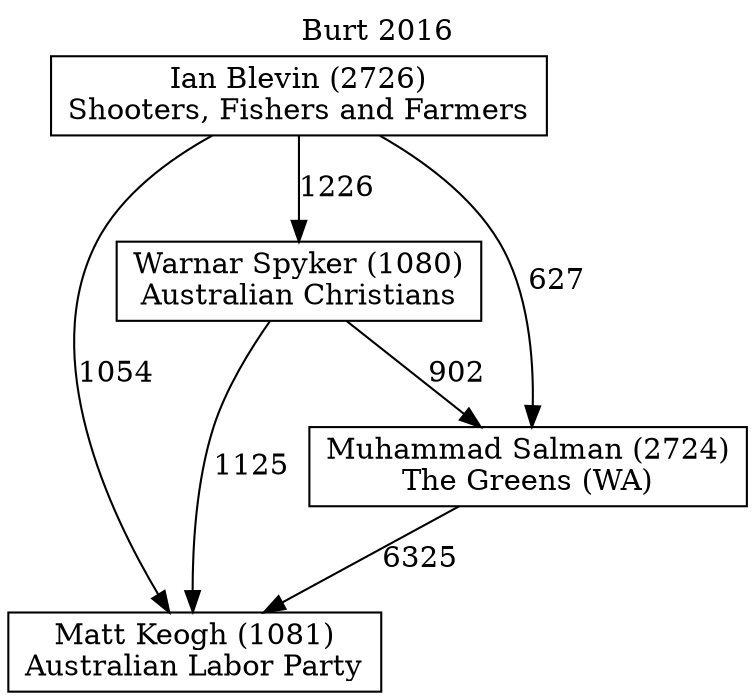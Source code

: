 // House preference flow
digraph "Matt Keogh (1081)_Burt_2016" {
	graph [label="Burt 2016" labelloc=t mclimit=10]
	node [shape=box]
	"Matt Keogh (1081)" [label="Matt Keogh (1081)
Australian Labor Party"]
	"Ian Blevin (2726)" [label="Ian Blevin (2726)
Shooters, Fishers and Farmers"]
	"Warnar Spyker (1080)" [label="Warnar Spyker (1080)
Australian Christians"]
	"Muhammad Salman (2724)" [label="Muhammad Salman (2724)
The Greens (WA)"]
	"Ian Blevin (2726)" -> "Muhammad Salman (2724)" [label=627]
	"Ian Blevin (2726)" -> "Warnar Spyker (1080)" [label=1226]
	"Ian Blevin (2726)" -> "Matt Keogh (1081)" [label=1054]
	"Muhammad Salman (2724)" -> "Matt Keogh (1081)" [label=6325]
	"Warnar Spyker (1080)" -> "Matt Keogh (1081)" [label=1125]
	"Warnar Spyker (1080)" -> "Muhammad Salman (2724)" [label=902]
}
